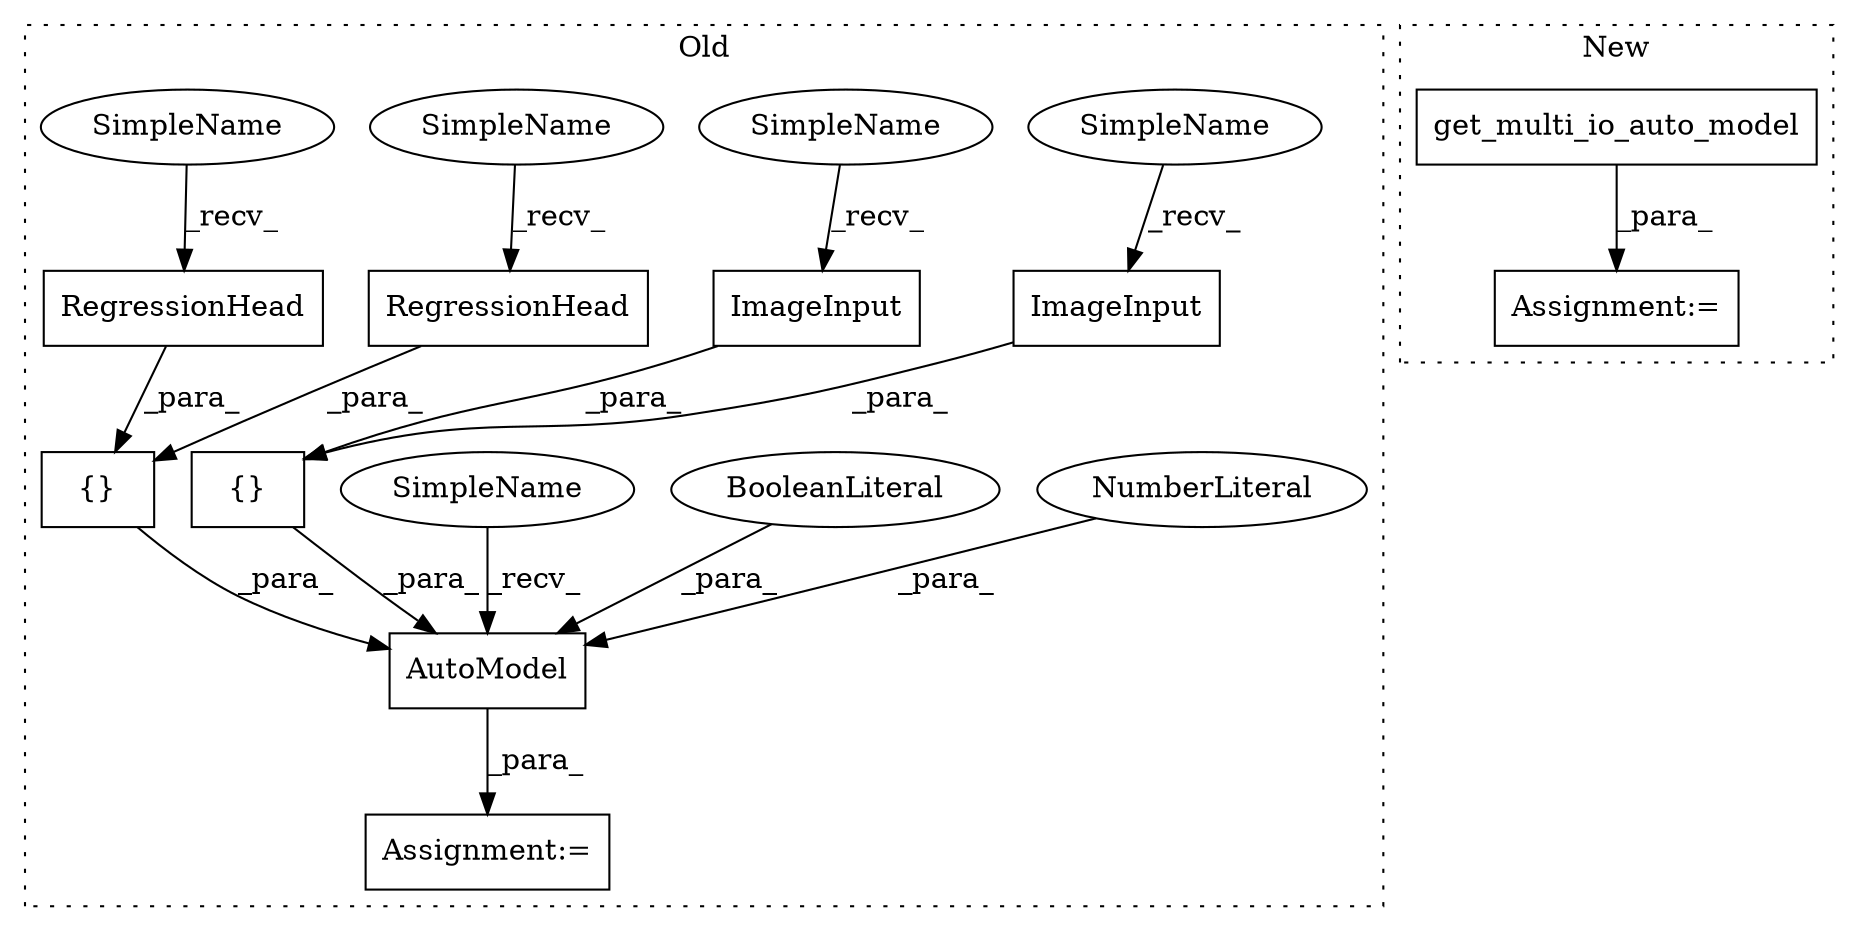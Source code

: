 digraph G {
subgraph cluster0 {
1 [label="RegressionHead" a="32" s="4047" l="16" shape="box"];
3 [label="ImageInput" a="32" s="4013" l="12" shape="box"];
4 [label="{}" a="4" s="3979,4025" l="1,1" shape="box"];
5 [label="RegressionHead" a="32" s="4074" l="16" shape="box"];
6 [label="{}" a="4" s="4036,4090" l="1,1" shape="box"];
7 [label="ImageInput" a="32" s="3990" l="12" shape="box"];
9 [label="Assignment:=" a="7" s="3949" l="1" shape="box"];
10 [label="AutoModel" a="32" s="3960,4108" l="10,1" shape="box"];
11 [label="NumberLiteral" a="34" s="4101" l="1" shape="ellipse"];
12 [label="BooleanLiteral" a="9" s="4103" l="5" shape="ellipse"];
13 [label="SimpleName" a="42" s="3980" l="9" shape="ellipse"];
14 [label="SimpleName" a="42" s="3950" l="9" shape="ellipse"];
15 [label="SimpleName" a="42" s="4003" l="9" shape="ellipse"];
16 [label="SimpleName" a="42" s="4064" l="9" shape="ellipse"];
17 [label="SimpleName" a="42" s="4037" l="9" shape="ellipse"];
label = "Old";
style="dotted";
}
subgraph cluster1 {
2 [label="get_multi_io_auto_model" a="32" s="4074,4106" l="24,1" shape="box"];
8 [label="Assignment:=" a="7" s="4073" l="1" shape="box"];
label = "New";
style="dotted";
}
1 -> 6 [label="_para_"];
2 -> 8 [label="_para_"];
3 -> 4 [label="_para_"];
4 -> 10 [label="_para_"];
5 -> 6 [label="_para_"];
6 -> 10 [label="_para_"];
7 -> 4 [label="_para_"];
10 -> 9 [label="_para_"];
11 -> 10 [label="_para_"];
12 -> 10 [label="_para_"];
13 -> 7 [label="_recv_"];
14 -> 10 [label="_recv_"];
15 -> 3 [label="_recv_"];
16 -> 5 [label="_recv_"];
17 -> 1 [label="_recv_"];
}